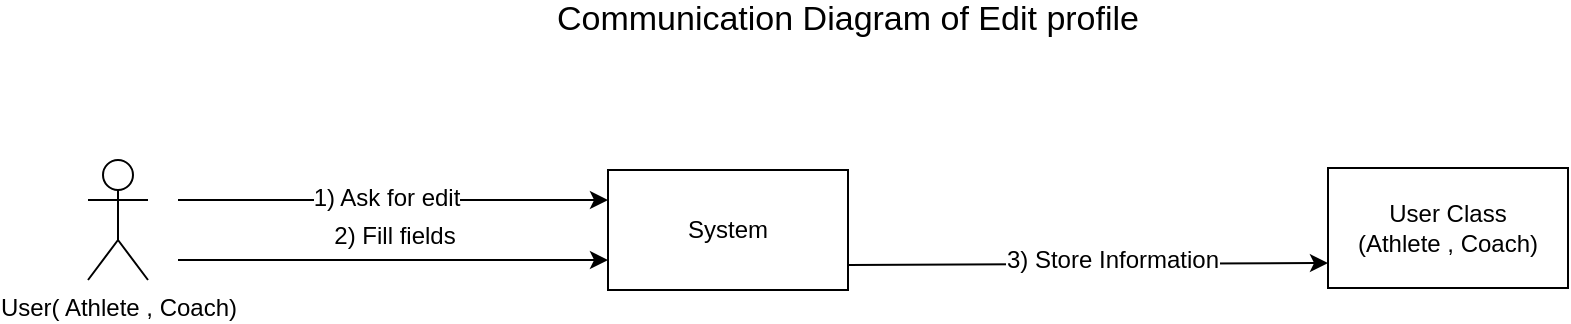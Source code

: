 <mxfile version="12.4.3" type="github" pages="1">
  <diagram id="JbgIFW2FjpfhqSHtFzav" name="Page-1">
    <mxGraphModel dx="1038" dy="548" grid="1" gridSize="10" guides="1" tooltips="1" connect="1" arrows="1" fold="1" page="1" pageScale="1" pageWidth="850" pageHeight="1100" math="0" shadow="0">
      <root>
        <mxCell id="0"/>
        <mxCell id="1" parent="0"/>
        <mxCell id="MFPtL5Up8Uk8TfFqfVxU-15" value="User( Athlete , Coach)" style="shape=umlActor;verticalLabelPosition=bottom;labelBackgroundColor=#ffffff;verticalAlign=top;html=1;outlineConnect=0;" parent="1" vertex="1">
          <mxGeometry x="55" y="250" width="30" height="60" as="geometry"/>
        </mxCell>
        <mxCell id="MFPtL5Up8Uk8TfFqfVxU-16" value="System" style="rounded=0;whiteSpace=wrap;html=1;" parent="1" vertex="1">
          <mxGeometry x="315" y="255" width="120" height="60" as="geometry"/>
        </mxCell>
        <mxCell id="MFPtL5Up8Uk8TfFqfVxU-17" value="&lt;span&gt;User Class&lt;br&gt;(Athlete , Coach)&lt;br&gt;&lt;/span&gt;" style="rounded=0;whiteSpace=wrap;html=1;" parent="1" vertex="1">
          <mxGeometry x="675" y="254" width="120" height="60" as="geometry"/>
        </mxCell>
        <mxCell id="MFPtL5Up8Uk8TfFqfVxU-18" value="" style="endArrow=classic;html=1;entryX=0;entryY=0.25;entryDx=0;entryDy=0;" parent="1" target="MFPtL5Up8Uk8TfFqfVxU-16" edge="1">
          <mxGeometry width="50" height="50" relative="1" as="geometry">
            <mxPoint x="100" y="270" as="sourcePoint"/>
            <mxPoint x="185" y="270" as="targetPoint"/>
          </mxGeometry>
        </mxCell>
        <mxCell id="MFPtL5Up8Uk8TfFqfVxU-19" value="1) Ask for edit" style="text;html=1;resizable=0;points=[];align=center;verticalAlign=middle;labelBackgroundColor=#ffffff;" parent="MFPtL5Up8Uk8TfFqfVxU-18" vertex="1" connectable="0">
          <mxGeometry x="-0.035" y="1" relative="1" as="geometry">
            <mxPoint as="offset"/>
          </mxGeometry>
        </mxCell>
        <mxCell id="MFPtL5Up8Uk8TfFqfVxU-20" value="" style="endArrow=classic;html=1;exitX=1;exitY=0.25;exitDx=0;exitDy=0;entryX=0;entryY=0.25;entryDx=0;entryDy=0;" parent="1" edge="1">
          <mxGeometry width="50" height="50" relative="1" as="geometry">
            <mxPoint x="435" y="302.5" as="sourcePoint"/>
            <mxPoint x="675" y="301.5" as="targetPoint"/>
          </mxGeometry>
        </mxCell>
        <mxCell id="MFPtL5Up8Uk8TfFqfVxU-21" value="&lt;span&gt;3) Store Information&lt;/span&gt;&lt;br&gt;" style="text;html=1;resizable=0;points=[];align=center;verticalAlign=middle;labelBackgroundColor=#ffffff;" parent="MFPtL5Up8Uk8TfFqfVxU-20" vertex="1" connectable="0">
          <mxGeometry x="0.208" relative="1" as="geometry">
            <mxPoint x="-13" y="-2" as="offset"/>
          </mxGeometry>
        </mxCell>
        <mxCell id="MFPtL5Up8Uk8TfFqfVxU-22" value="&lt;font style=&quot;font-size: 17px&quot;&gt;Communication Diagram of Edit profile&lt;/font&gt;" style="text;html=1;strokeColor=none;fillColor=none;align=center;verticalAlign=middle;whiteSpace=wrap;rounded=0;" parent="1" vertex="1">
          <mxGeometry x="195" y="170" width="480" height="20" as="geometry"/>
        </mxCell>
        <mxCell id="MFPtL5Up8Uk8TfFqfVxU-23" value="" style="endArrow=classic;html=1;entryX=0;entryY=0.75;entryDx=0;entryDy=0;" parent="1" target="MFPtL5Up8Uk8TfFqfVxU-16" edge="1">
          <mxGeometry width="50" height="50" relative="1" as="geometry">
            <mxPoint x="100" y="300" as="sourcePoint"/>
            <mxPoint x="295" y="300" as="targetPoint"/>
          </mxGeometry>
        </mxCell>
        <mxCell id="MFPtL5Up8Uk8TfFqfVxU-24" value="&lt;span&gt;2) Fill fields&lt;/span&gt;&lt;br&gt;" style="text;html=1;resizable=0;points=[];align=center;verticalAlign=middle;labelBackgroundColor=#ffffff;" parent="MFPtL5Up8Uk8TfFqfVxU-23" vertex="1" connectable="0">
          <mxGeometry x="-0.035" y="1" relative="1" as="geometry">
            <mxPoint x="4" y="-11" as="offset"/>
          </mxGeometry>
        </mxCell>
      </root>
    </mxGraphModel>
  </diagram>
</mxfile>
